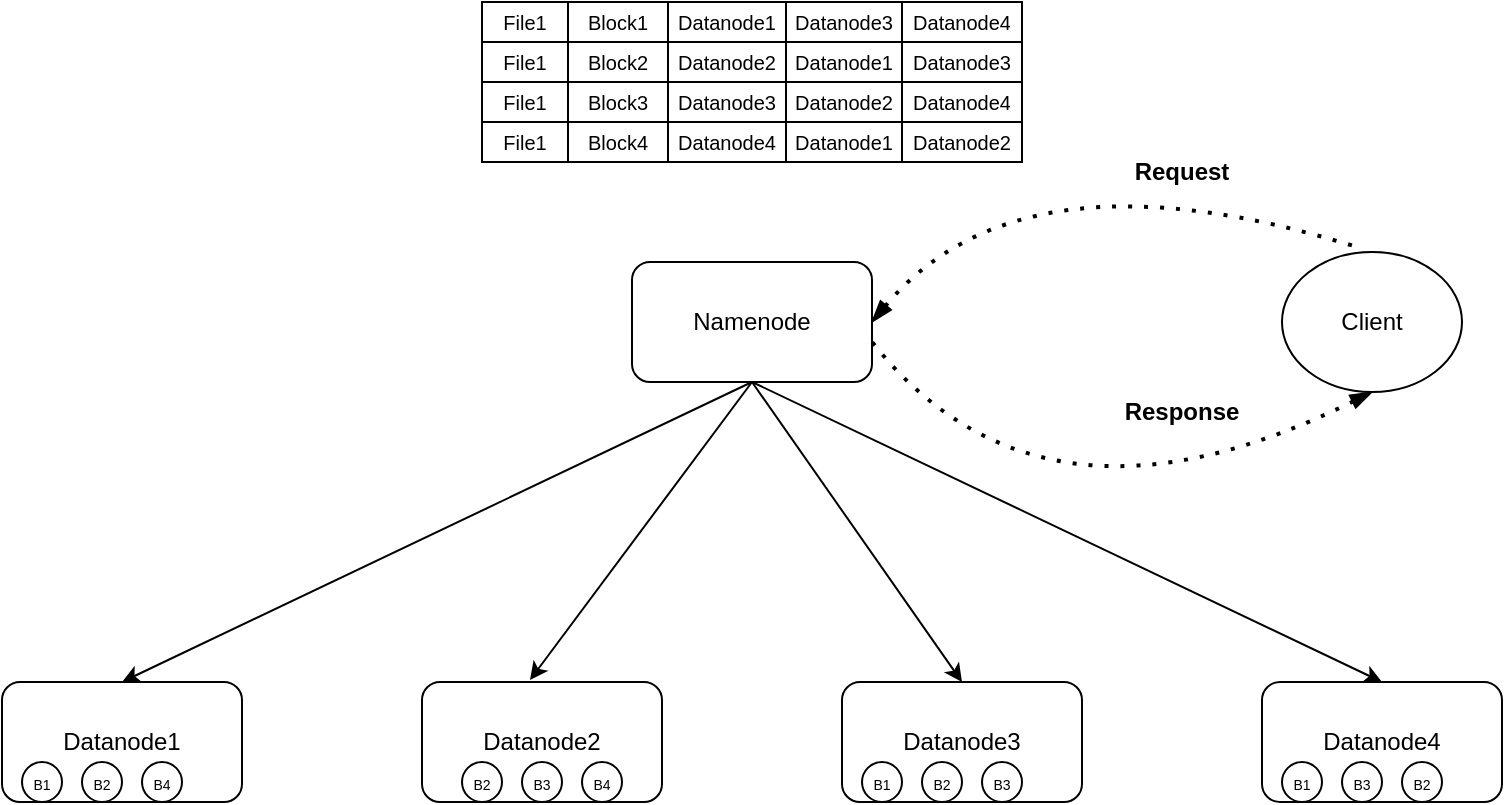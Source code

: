 <mxfile version="23.1.7" type="github">
  <diagram name="Page-1" id="bEljaM92jCEVyNV8qjLV">
    <mxGraphModel dx="1185" dy="682" grid="1" gridSize="10" guides="1" tooltips="1" connect="1" arrows="1" fold="1" page="1" pageScale="1" pageWidth="850" pageHeight="1100" math="0" shadow="0">
      <root>
        <mxCell id="0" />
        <mxCell id="1" parent="0" />
        <mxCell id="3bBzTv9CGAd81o9dEHPG-1" value="Namenode" style="rounded=1;whiteSpace=wrap;html=1;" vertex="1" parent="1">
          <mxGeometry x="355" y="170" width="120" height="60" as="geometry" />
        </mxCell>
        <mxCell id="3bBzTv9CGAd81o9dEHPG-2" value="Datanode1" style="rounded=1;whiteSpace=wrap;html=1;" vertex="1" parent="1">
          <mxGeometry x="40" y="380" width="120" height="60" as="geometry" />
        </mxCell>
        <mxCell id="3bBzTv9CGAd81o9dEHPG-3" value="Datanode2" style="rounded=1;whiteSpace=wrap;html=1;" vertex="1" parent="1">
          <mxGeometry x="250" y="380" width="120" height="60" as="geometry" />
        </mxCell>
        <mxCell id="3bBzTv9CGAd81o9dEHPG-4" value="Datanode3" style="rounded=1;whiteSpace=wrap;html=1;" vertex="1" parent="1">
          <mxGeometry x="460" y="380" width="120" height="60" as="geometry" />
        </mxCell>
        <mxCell id="3bBzTv9CGAd81o9dEHPG-5" value="Datanode4" style="rounded=1;whiteSpace=wrap;html=1;" vertex="1" parent="1">
          <mxGeometry x="670" y="380" width="120" height="60" as="geometry" />
        </mxCell>
        <mxCell id="3bBzTv9CGAd81o9dEHPG-6" value="" style="endArrow=classic;html=1;rounded=0;exitX=0.5;exitY=1;exitDx=0;exitDy=0;entryX=0.5;entryY=0;entryDx=0;entryDy=0;" edge="1" parent="1" source="3bBzTv9CGAd81o9dEHPG-1" target="3bBzTv9CGAd81o9dEHPG-2">
          <mxGeometry width="50" height="50" relative="1" as="geometry">
            <mxPoint x="390" y="630" as="sourcePoint" />
            <mxPoint x="440" y="580" as="targetPoint" />
          </mxGeometry>
        </mxCell>
        <mxCell id="3bBzTv9CGAd81o9dEHPG-7" value="" style="endArrow=classic;html=1;rounded=0;exitX=0.5;exitY=1;exitDx=0;exitDy=0;entryX=0.45;entryY=-0.017;entryDx=0;entryDy=0;entryPerimeter=0;" edge="1" parent="1" source="3bBzTv9CGAd81o9dEHPG-1" target="3bBzTv9CGAd81o9dEHPG-3">
          <mxGeometry width="50" height="50" relative="1" as="geometry">
            <mxPoint x="425" y="240" as="sourcePoint" />
            <mxPoint x="110" y="390" as="targetPoint" />
          </mxGeometry>
        </mxCell>
        <mxCell id="3bBzTv9CGAd81o9dEHPG-8" value="" style="endArrow=classic;html=1;rounded=0;entryX=0.5;entryY=0;entryDx=0;entryDy=0;exitX=0.5;exitY=1;exitDx=0;exitDy=0;" edge="1" parent="1" source="3bBzTv9CGAd81o9dEHPG-1" target="3bBzTv9CGAd81o9dEHPG-4">
          <mxGeometry width="50" height="50" relative="1" as="geometry">
            <mxPoint x="410" y="230" as="sourcePoint" />
            <mxPoint x="120" y="400" as="targetPoint" />
          </mxGeometry>
        </mxCell>
        <mxCell id="3bBzTv9CGAd81o9dEHPG-9" value="" style="endArrow=classic;html=1;rounded=0;exitX=0.5;exitY=1;exitDx=0;exitDy=0;entryX=0.5;entryY=0;entryDx=0;entryDy=0;" edge="1" parent="1" source="3bBzTv9CGAd81o9dEHPG-1" target="3bBzTv9CGAd81o9dEHPG-5">
          <mxGeometry width="50" height="50" relative="1" as="geometry">
            <mxPoint x="445" y="260" as="sourcePoint" />
            <mxPoint x="130" y="410" as="targetPoint" />
          </mxGeometry>
        </mxCell>
        <mxCell id="3bBzTv9CGAd81o9dEHPG-10" value="Client" style="ellipse;whiteSpace=wrap;html=1;" vertex="1" parent="1">
          <mxGeometry x="680" y="165" width="90" height="70" as="geometry" />
        </mxCell>
        <mxCell id="3bBzTv9CGAd81o9dEHPG-11" value="" style="endArrow=none;dashed=1;html=1;dashPattern=1 3;strokeWidth=2;rounded=0;curved=1;startArrow=blockThin;startFill=1;exitX=1;exitY=0.5;exitDx=0;exitDy=0;entryX=0.433;entryY=-0.029;entryDx=0;entryDy=0;entryPerimeter=0;" edge="1" parent="1" source="3bBzTv9CGAd81o9dEHPG-1" target="3bBzTv9CGAd81o9dEHPG-10">
          <mxGeometry width="50" height="50" relative="1" as="geometry">
            <mxPoint x="390" y="630" as="sourcePoint" />
            <mxPoint x="440" y="580" as="targetPoint" />
            <Array as="points">
              <mxPoint x="550" y="110" />
            </Array>
          </mxGeometry>
        </mxCell>
        <mxCell id="3bBzTv9CGAd81o9dEHPG-12" value="Request" style="text;html=1;align=center;verticalAlign=middle;whiteSpace=wrap;rounded=0;fontStyle=1" vertex="1" parent="1">
          <mxGeometry x="600" y="110" width="60" height="30" as="geometry" />
        </mxCell>
        <mxCell id="3bBzTv9CGAd81o9dEHPG-13" value="Response" style="text;html=1;align=center;verticalAlign=middle;whiteSpace=wrap;rounded=0;fontStyle=1" vertex="1" parent="1">
          <mxGeometry x="600" y="230" width="60" height="30" as="geometry" />
        </mxCell>
        <mxCell id="3bBzTv9CGAd81o9dEHPG-14" value="" style="endArrow=none;dashed=1;html=1;dashPattern=1 3;strokeWidth=2;rounded=0;curved=1;startArrow=blockThin;startFill=1;exitX=0.5;exitY=1;exitDx=0;exitDy=0;entryX=0.983;entryY=0.883;entryDx=0;entryDy=0;entryPerimeter=0;" edge="1" parent="1" source="3bBzTv9CGAd81o9dEHPG-10">
          <mxGeometry width="50" height="50" relative="1" as="geometry">
            <mxPoint x="717.04" y="267.02" as="sourcePoint" />
            <mxPoint x="475.0" y="210" as="targetPoint" />
            <Array as="points">
              <mxPoint x="560" y="317" />
            </Array>
          </mxGeometry>
        </mxCell>
        <mxCell id="3bBzTv9CGAd81o9dEHPG-15" value="" style="shape=table;startSize=0;container=1;collapsible=0;childLayout=tableLayout;fontSize=10;" vertex="1" parent="1">
          <mxGeometry x="280" y="40" width="270" height="80" as="geometry" />
        </mxCell>
        <mxCell id="3bBzTv9CGAd81o9dEHPG-16" value="" style="shape=tableRow;horizontal=0;startSize=0;swimlaneHead=0;swimlaneBody=0;strokeColor=inherit;top=0;left=0;bottom=0;right=0;collapsible=0;dropTarget=0;fillColor=none;points=[[0,0.5],[1,0.5]];portConstraint=eastwest;fontSize=10;" vertex="1" parent="3bBzTv9CGAd81o9dEHPG-15">
          <mxGeometry width="270" height="20" as="geometry" />
        </mxCell>
        <mxCell id="3bBzTv9CGAd81o9dEHPG-36" value="File1" style="shape=partialRectangle;html=1;whiteSpace=wrap;connectable=0;strokeColor=inherit;overflow=hidden;fillColor=none;top=0;left=0;bottom=0;right=0;pointerEvents=1;fontSize=10;" vertex="1" parent="3bBzTv9CGAd81o9dEHPG-16">
          <mxGeometry width="43" height="20" as="geometry">
            <mxRectangle width="43" height="20" as="alternateBounds" />
          </mxGeometry>
        </mxCell>
        <mxCell id="3bBzTv9CGAd81o9dEHPG-32" value="Block1" style="shape=partialRectangle;html=1;whiteSpace=wrap;connectable=0;strokeColor=inherit;overflow=hidden;fillColor=none;top=0;left=0;bottom=0;right=0;pointerEvents=1;fontSize=10;" vertex="1" parent="3bBzTv9CGAd81o9dEHPG-16">
          <mxGeometry x="43" width="50" height="20" as="geometry">
            <mxRectangle width="50" height="20" as="alternateBounds" />
          </mxGeometry>
        </mxCell>
        <mxCell id="3bBzTv9CGAd81o9dEHPG-17" value="Datanode1" style="shape=partialRectangle;html=1;whiteSpace=wrap;connectable=0;strokeColor=inherit;overflow=hidden;fillColor=none;top=0;left=0;bottom=0;right=0;pointerEvents=1;fontSize=10;" vertex="1" parent="3bBzTv9CGAd81o9dEHPG-16">
          <mxGeometry x="93" width="59" height="20" as="geometry">
            <mxRectangle width="59" height="20" as="alternateBounds" />
          </mxGeometry>
        </mxCell>
        <mxCell id="3bBzTv9CGAd81o9dEHPG-18" value="Datanode3" style="shape=partialRectangle;html=1;whiteSpace=wrap;connectable=0;strokeColor=inherit;overflow=hidden;fillColor=none;top=0;left=0;bottom=0;right=0;pointerEvents=1;fontSize=10;" vertex="1" parent="3bBzTv9CGAd81o9dEHPG-16">
          <mxGeometry x="152" width="58" height="20" as="geometry">
            <mxRectangle width="58" height="20" as="alternateBounds" />
          </mxGeometry>
        </mxCell>
        <mxCell id="3bBzTv9CGAd81o9dEHPG-19" value="Datanode4" style="shape=partialRectangle;html=1;whiteSpace=wrap;connectable=0;strokeColor=inherit;overflow=hidden;fillColor=none;top=0;left=0;bottom=0;right=0;pointerEvents=1;fontSize=10;" vertex="1" parent="3bBzTv9CGAd81o9dEHPG-16">
          <mxGeometry x="210" width="60" height="20" as="geometry">
            <mxRectangle width="60" height="20" as="alternateBounds" />
          </mxGeometry>
        </mxCell>
        <mxCell id="3bBzTv9CGAd81o9dEHPG-20" value="" style="shape=tableRow;horizontal=0;startSize=0;swimlaneHead=0;swimlaneBody=0;strokeColor=inherit;top=0;left=0;bottom=0;right=0;collapsible=0;dropTarget=0;fillColor=none;points=[[0,0.5],[1,0.5]];portConstraint=eastwest;fontSize=10;" vertex="1" parent="3bBzTv9CGAd81o9dEHPG-15">
          <mxGeometry y="20" width="270" height="20" as="geometry" />
        </mxCell>
        <mxCell id="3bBzTv9CGAd81o9dEHPG-37" value="File1" style="shape=partialRectangle;html=1;whiteSpace=wrap;connectable=0;strokeColor=inherit;overflow=hidden;fillColor=none;top=0;left=0;bottom=0;right=0;pointerEvents=1;fontSize=10;" vertex="1" parent="3bBzTv9CGAd81o9dEHPG-20">
          <mxGeometry width="43" height="20" as="geometry">
            <mxRectangle width="43" height="20" as="alternateBounds" />
          </mxGeometry>
        </mxCell>
        <mxCell id="3bBzTv9CGAd81o9dEHPG-33" value="Block2" style="shape=partialRectangle;html=1;whiteSpace=wrap;connectable=0;strokeColor=inherit;overflow=hidden;fillColor=none;top=0;left=0;bottom=0;right=0;pointerEvents=1;fontSize=10;" vertex="1" parent="3bBzTv9CGAd81o9dEHPG-20">
          <mxGeometry x="43" width="50" height="20" as="geometry">
            <mxRectangle width="50" height="20" as="alternateBounds" />
          </mxGeometry>
        </mxCell>
        <mxCell id="3bBzTv9CGAd81o9dEHPG-21" value="Datanode2" style="shape=partialRectangle;html=1;whiteSpace=wrap;connectable=0;strokeColor=inherit;overflow=hidden;fillColor=none;top=0;left=0;bottom=0;right=0;pointerEvents=1;fontSize=10;" vertex="1" parent="3bBzTv9CGAd81o9dEHPG-20">
          <mxGeometry x="93" width="59" height="20" as="geometry">
            <mxRectangle width="59" height="20" as="alternateBounds" />
          </mxGeometry>
        </mxCell>
        <mxCell id="3bBzTv9CGAd81o9dEHPG-22" value="Datanode1" style="shape=partialRectangle;html=1;whiteSpace=wrap;connectable=0;strokeColor=inherit;overflow=hidden;fillColor=none;top=0;left=0;bottom=0;right=0;pointerEvents=1;fontSize=10;" vertex="1" parent="3bBzTv9CGAd81o9dEHPG-20">
          <mxGeometry x="152" width="58" height="20" as="geometry">
            <mxRectangle width="58" height="20" as="alternateBounds" />
          </mxGeometry>
        </mxCell>
        <mxCell id="3bBzTv9CGAd81o9dEHPG-23" value="Datanode3" style="shape=partialRectangle;html=1;whiteSpace=wrap;connectable=0;strokeColor=inherit;overflow=hidden;fillColor=none;top=0;left=0;bottom=0;right=0;pointerEvents=1;fontSize=10;" vertex="1" parent="3bBzTv9CGAd81o9dEHPG-20">
          <mxGeometry x="210" width="60" height="20" as="geometry">
            <mxRectangle width="60" height="20" as="alternateBounds" />
          </mxGeometry>
        </mxCell>
        <mxCell id="3bBzTv9CGAd81o9dEHPG-24" value="" style="shape=tableRow;horizontal=0;startSize=0;swimlaneHead=0;swimlaneBody=0;strokeColor=inherit;top=0;left=0;bottom=0;right=0;collapsible=0;dropTarget=0;fillColor=none;points=[[0,0.5],[1,0.5]];portConstraint=eastwest;fontSize=10;" vertex="1" parent="3bBzTv9CGAd81o9dEHPG-15">
          <mxGeometry y="40" width="270" height="20" as="geometry" />
        </mxCell>
        <mxCell id="3bBzTv9CGAd81o9dEHPG-38" value="File1" style="shape=partialRectangle;html=1;whiteSpace=wrap;connectable=0;strokeColor=inherit;overflow=hidden;fillColor=none;top=0;left=0;bottom=0;right=0;pointerEvents=1;fontSize=10;" vertex="1" parent="3bBzTv9CGAd81o9dEHPG-24">
          <mxGeometry width="43" height="20" as="geometry">
            <mxRectangle width="43" height="20" as="alternateBounds" />
          </mxGeometry>
        </mxCell>
        <mxCell id="3bBzTv9CGAd81o9dEHPG-34" value="Block3" style="shape=partialRectangle;html=1;whiteSpace=wrap;connectable=0;strokeColor=inherit;overflow=hidden;fillColor=none;top=0;left=0;bottom=0;right=0;pointerEvents=1;fontSize=10;" vertex="1" parent="3bBzTv9CGAd81o9dEHPG-24">
          <mxGeometry x="43" width="50" height="20" as="geometry">
            <mxRectangle width="50" height="20" as="alternateBounds" />
          </mxGeometry>
        </mxCell>
        <mxCell id="3bBzTv9CGAd81o9dEHPG-25" value="Datanode3" style="shape=partialRectangle;html=1;whiteSpace=wrap;connectable=0;strokeColor=inherit;overflow=hidden;fillColor=none;top=0;left=0;bottom=0;right=0;pointerEvents=1;fontSize=10;" vertex="1" parent="3bBzTv9CGAd81o9dEHPG-24">
          <mxGeometry x="93" width="59" height="20" as="geometry">
            <mxRectangle width="59" height="20" as="alternateBounds" />
          </mxGeometry>
        </mxCell>
        <mxCell id="3bBzTv9CGAd81o9dEHPG-26" value="Datanode2" style="shape=partialRectangle;html=1;whiteSpace=wrap;connectable=0;strokeColor=inherit;overflow=hidden;fillColor=none;top=0;left=0;bottom=0;right=0;pointerEvents=1;fontSize=10;" vertex="1" parent="3bBzTv9CGAd81o9dEHPG-24">
          <mxGeometry x="152" width="58" height="20" as="geometry">
            <mxRectangle width="58" height="20" as="alternateBounds" />
          </mxGeometry>
        </mxCell>
        <mxCell id="3bBzTv9CGAd81o9dEHPG-27" value="Datanode4" style="shape=partialRectangle;html=1;whiteSpace=wrap;connectable=0;strokeColor=inherit;overflow=hidden;fillColor=none;top=0;left=0;bottom=0;right=0;pointerEvents=1;fontSize=10;" vertex="1" parent="3bBzTv9CGAd81o9dEHPG-24">
          <mxGeometry x="210" width="60" height="20" as="geometry">
            <mxRectangle width="60" height="20" as="alternateBounds" />
          </mxGeometry>
        </mxCell>
        <mxCell id="3bBzTv9CGAd81o9dEHPG-28" style="shape=tableRow;horizontal=0;startSize=0;swimlaneHead=0;swimlaneBody=0;strokeColor=inherit;top=0;left=0;bottom=0;right=0;collapsible=0;dropTarget=0;fillColor=none;points=[[0,0.5],[1,0.5]];portConstraint=eastwest;fontSize=10;" vertex="1" parent="3bBzTv9CGAd81o9dEHPG-15">
          <mxGeometry y="60" width="270" height="20" as="geometry" />
        </mxCell>
        <mxCell id="3bBzTv9CGAd81o9dEHPG-39" value="File1" style="shape=partialRectangle;html=1;whiteSpace=wrap;connectable=0;strokeColor=inherit;overflow=hidden;fillColor=none;top=0;left=0;bottom=0;right=0;pointerEvents=1;fontSize=10;" vertex="1" parent="3bBzTv9CGAd81o9dEHPG-28">
          <mxGeometry width="43" height="20" as="geometry">
            <mxRectangle width="43" height="20" as="alternateBounds" />
          </mxGeometry>
        </mxCell>
        <mxCell id="3bBzTv9CGAd81o9dEHPG-35" value="Block4" style="shape=partialRectangle;html=1;whiteSpace=wrap;connectable=0;strokeColor=inherit;overflow=hidden;fillColor=none;top=0;left=0;bottom=0;right=0;pointerEvents=1;fontSize=10;" vertex="1" parent="3bBzTv9CGAd81o9dEHPG-28">
          <mxGeometry x="43" width="50" height="20" as="geometry">
            <mxRectangle width="50" height="20" as="alternateBounds" />
          </mxGeometry>
        </mxCell>
        <mxCell id="3bBzTv9CGAd81o9dEHPG-29" value="Datanode4" style="shape=partialRectangle;html=1;whiteSpace=wrap;connectable=0;strokeColor=inherit;overflow=hidden;fillColor=none;top=0;left=0;bottom=0;right=0;pointerEvents=1;fontSize=10;" vertex="1" parent="3bBzTv9CGAd81o9dEHPG-28">
          <mxGeometry x="93" width="59" height="20" as="geometry">
            <mxRectangle width="59" height="20" as="alternateBounds" />
          </mxGeometry>
        </mxCell>
        <mxCell id="3bBzTv9CGAd81o9dEHPG-30" value="Datanode1" style="shape=partialRectangle;html=1;whiteSpace=wrap;connectable=0;strokeColor=inherit;overflow=hidden;fillColor=none;top=0;left=0;bottom=0;right=0;pointerEvents=1;fontSize=10;" vertex="1" parent="3bBzTv9CGAd81o9dEHPG-28">
          <mxGeometry x="152" width="58" height="20" as="geometry">
            <mxRectangle width="58" height="20" as="alternateBounds" />
          </mxGeometry>
        </mxCell>
        <mxCell id="3bBzTv9CGAd81o9dEHPG-31" value="Datanode2" style="shape=partialRectangle;html=1;whiteSpace=wrap;connectable=0;strokeColor=inherit;overflow=hidden;fillColor=none;top=0;left=0;bottom=0;right=0;pointerEvents=1;fontSize=10;" vertex="1" parent="3bBzTv9CGAd81o9dEHPG-28">
          <mxGeometry x="210" width="60" height="20" as="geometry">
            <mxRectangle width="60" height="20" as="alternateBounds" />
          </mxGeometry>
        </mxCell>
        <mxCell id="3bBzTv9CGAd81o9dEHPG-64" value="&lt;font style=&quot;font-size: 7px;&quot;&gt;B1&lt;/font&gt;" style="ellipse;whiteSpace=wrap;html=1;aspect=fixed;" vertex="1" parent="1">
          <mxGeometry x="470" y="420" width="20" height="20" as="geometry" />
        </mxCell>
        <mxCell id="3bBzTv9CGAd81o9dEHPG-65" value="&lt;font style=&quot;font-size: 7px;&quot;&gt;B1&lt;/font&gt;" style="ellipse;whiteSpace=wrap;html=1;aspect=fixed;" vertex="1" parent="1">
          <mxGeometry x="50" y="420" width="20" height="20" as="geometry" />
        </mxCell>
        <mxCell id="3bBzTv9CGAd81o9dEHPG-66" value="&lt;font style=&quot;font-size: 7px;&quot;&gt;B1&lt;/font&gt;" style="ellipse;whiteSpace=wrap;html=1;aspect=fixed;" vertex="1" parent="1">
          <mxGeometry x="680" y="420" width="20" height="20" as="geometry" />
        </mxCell>
        <mxCell id="3bBzTv9CGAd81o9dEHPG-68" value="&lt;font style=&quot;font-size: 7px;&quot;&gt;B2&lt;/font&gt;" style="ellipse;whiteSpace=wrap;html=1;aspect=fixed;" vertex="1" parent="1">
          <mxGeometry x="80" y="420" width="20" height="20" as="geometry" />
        </mxCell>
        <mxCell id="3bBzTv9CGAd81o9dEHPG-69" value="&lt;font style=&quot;font-size: 7px;&quot;&gt;B2&lt;/font&gt;" style="ellipse;whiteSpace=wrap;html=1;aspect=fixed;" vertex="1" parent="1">
          <mxGeometry x="270" y="420" width="20" height="20" as="geometry" />
        </mxCell>
        <mxCell id="3bBzTv9CGAd81o9dEHPG-70" value="&lt;font style=&quot;font-size: 7px;&quot;&gt;B2&lt;/font&gt;" style="ellipse;whiteSpace=wrap;html=1;aspect=fixed;" vertex="1" parent="1">
          <mxGeometry x="500" y="420" width="20" height="20" as="geometry" />
        </mxCell>
        <mxCell id="3bBzTv9CGAd81o9dEHPG-71" value="&lt;font style=&quot;font-size: 7px;&quot;&gt;B3&lt;/font&gt;" style="ellipse;whiteSpace=wrap;html=1;aspect=fixed;" vertex="1" parent="1">
          <mxGeometry x="530" y="420" width="20" height="20" as="geometry" />
        </mxCell>
        <mxCell id="3bBzTv9CGAd81o9dEHPG-72" value="&lt;font style=&quot;font-size: 7px;&quot;&gt;B3&lt;/font&gt;" style="ellipse;whiteSpace=wrap;html=1;aspect=fixed;" vertex="1" parent="1">
          <mxGeometry x="300" y="420" width="20" height="20" as="geometry" />
        </mxCell>
        <mxCell id="3bBzTv9CGAd81o9dEHPG-73" value="&lt;font style=&quot;font-size: 7px;&quot;&gt;B3&lt;/font&gt;" style="ellipse;whiteSpace=wrap;html=1;aspect=fixed;" vertex="1" parent="1">
          <mxGeometry x="710" y="420" width="20" height="20" as="geometry" />
        </mxCell>
        <mxCell id="3bBzTv9CGAd81o9dEHPG-74" value="&lt;font style=&quot;font-size: 7px;&quot;&gt;B2&lt;/font&gt;" style="ellipse;whiteSpace=wrap;html=1;aspect=fixed;" vertex="1" parent="1">
          <mxGeometry x="740" y="420" width="20" height="20" as="geometry" />
        </mxCell>
        <mxCell id="3bBzTv9CGAd81o9dEHPG-75" value="&lt;font style=&quot;font-size: 7px;&quot;&gt;B4&lt;/font&gt;" style="ellipse;whiteSpace=wrap;html=1;aspect=fixed;" vertex="1" parent="1">
          <mxGeometry x="110" y="420" width="20" height="20" as="geometry" />
        </mxCell>
        <mxCell id="3bBzTv9CGAd81o9dEHPG-76" value="&lt;font style=&quot;font-size: 7px;&quot;&gt;B4&lt;/font&gt;" style="ellipse;whiteSpace=wrap;html=1;aspect=fixed;" vertex="1" parent="1">
          <mxGeometry x="330" y="420" width="20" height="20" as="geometry" />
        </mxCell>
      </root>
    </mxGraphModel>
  </diagram>
</mxfile>
